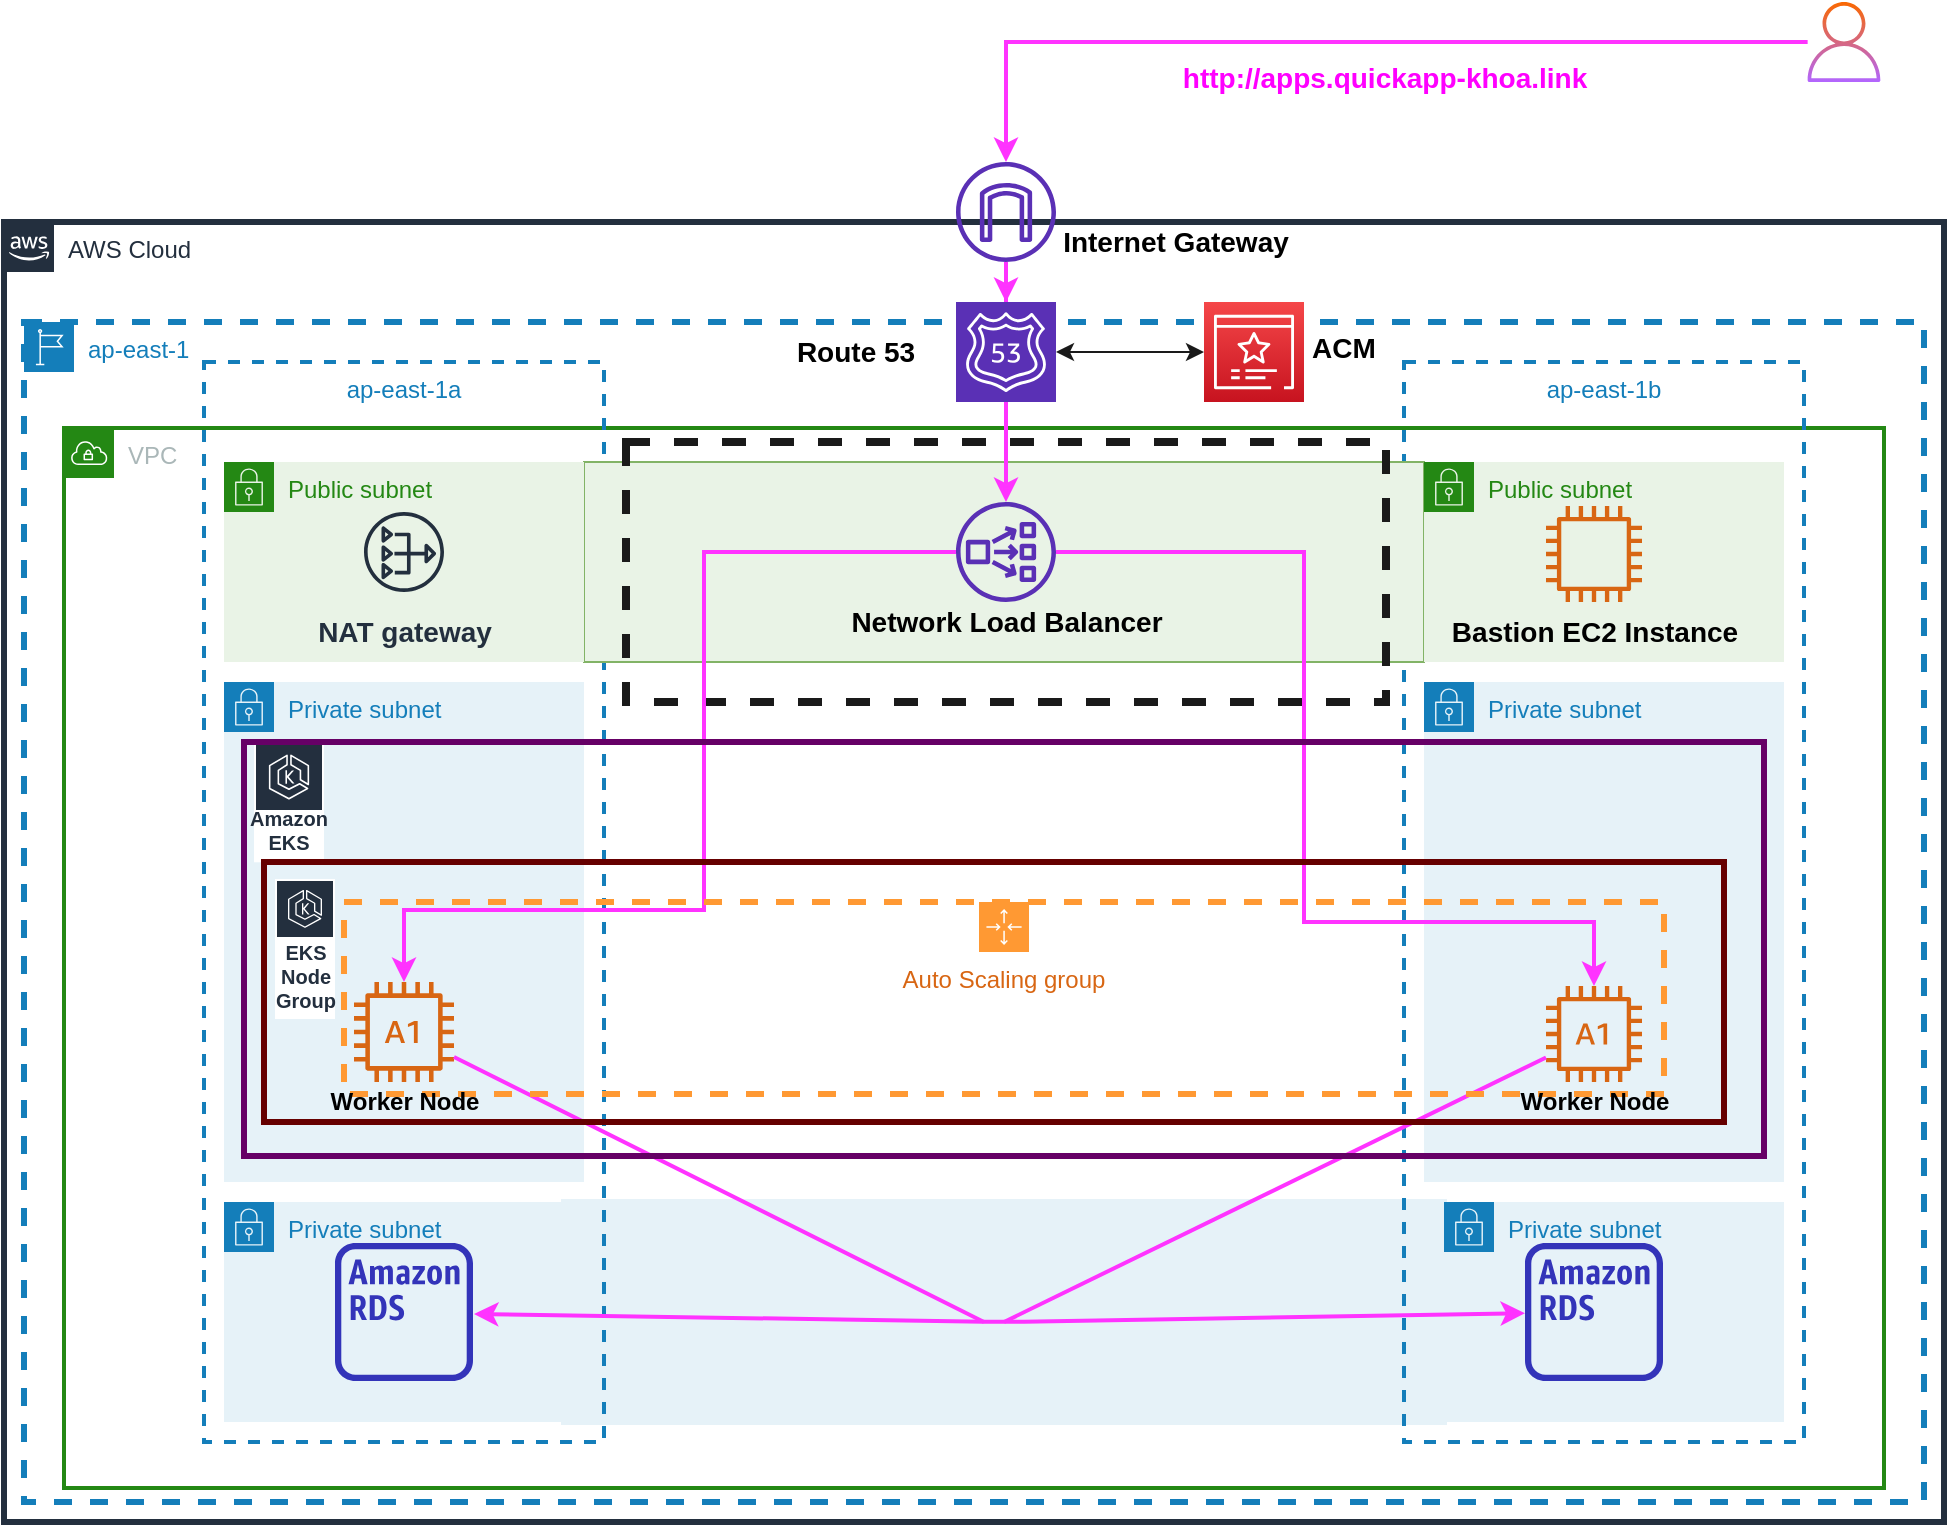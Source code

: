 <mxfile version="14.9.2" type="github">
  <diagram id="Ht1M8jgEwFfnCIfOTk4-" name="Page-1">
    <mxGraphModel dx="1404" dy="772" grid="1" gridSize="10" guides="1" tooltips="1" connect="1" arrows="1" fold="1" page="1" pageScale="1" pageWidth="1169" pageHeight="827" math="0" shadow="0">
      <root>
        <mxCell id="0" />
        <mxCell id="1" parent="0" />
        <mxCell id="UfyhE19yr39kbx-DML4g-71" value="" style="rounded=0;whiteSpace=wrap;html=1;shadow=0;glass=0;sketch=0;strokeWidth=3;gradientColor=none;strokeColor=#E6F2F8;fillColor=#E6F2F8;" vertex="1" parent="1">
          <mxGeometry x="370" y="610" width="440" height="110" as="geometry" />
        </mxCell>
        <mxCell id="UfyhE19yr39kbx-DML4g-66" value="ap-east-1" style="points=[[0,0],[0.25,0],[0.5,0],[0.75,0],[1,0],[1,0.25],[1,0.5],[1,0.75],[1,1],[0.75,1],[0.5,1],[0.25,1],[0,1],[0,0.75],[0,0.5],[0,0.25]];outlineConnect=0;gradientColor=none;html=1;whiteSpace=wrap;fontSize=12;fontStyle=0;shape=mxgraph.aws4.group;grIcon=mxgraph.aws4.group_region;strokeColor=#147EBA;fillColor=none;verticalAlign=top;align=left;spacingLeft=30;fontColor=#147EBA;dashed=1;rounded=0;shadow=0;glass=0;sketch=0;strokeWidth=3;" vertex="1" parent="1">
          <mxGeometry x="100" y="170" width="950" height="590" as="geometry" />
        </mxCell>
        <mxCell id="UEzPUAAOIrF-is8g5C7q-74" value="AWS Cloud" style="points=[[0,0],[0.25,0],[0.5,0],[0.75,0],[1,0],[1,0.25],[1,0.5],[1,0.75],[1,1],[0.75,1],[0.5,1],[0.25,1],[0,1],[0,0.75],[0,0.5],[0,0.25]];outlineConnect=0;gradientColor=none;html=1;whiteSpace=wrap;fontSize=12;fontStyle=0;shape=mxgraph.aws4.group;grIcon=mxgraph.aws4.group_aws_cloud_alt;strokeColor=#232F3E;fillColor=none;verticalAlign=top;align=left;spacingLeft=30;fontColor=#232F3E;dashed=0;labelBackgroundColor=#ffffff;strokeWidth=3;" parent="1" vertex="1">
          <mxGeometry x="90" y="120" width="970" height="650" as="geometry" />
        </mxCell>
        <mxCell id="UfyhE19yr39kbx-DML4g-21" value="VPC" style="points=[[0,0],[0.25,0],[0.5,0],[0.75,0],[1,0],[1,0.25],[1,0.5],[1,0.75],[1,1],[0.75,1],[0.5,1],[0.25,1],[0,1],[0,0.75],[0,0.5],[0,0.25]];outlineConnect=0;gradientColor=none;html=1;whiteSpace=wrap;fontSize=12;fontStyle=0;shape=mxgraph.aws4.group;grIcon=mxgraph.aws4.group_vpc;strokeColor=#248814;fillColor=none;verticalAlign=top;align=left;spacingLeft=30;fontColor=#AAB7B8;dashed=0;rounded=0;strokeWidth=2;" vertex="1" parent="1">
          <mxGeometry x="120" y="223" width="910" height="530" as="geometry" />
        </mxCell>
        <mxCell id="UfyhE19yr39kbx-DML4g-22" value="ap-east-1a" style="fillColor=none;strokeColor=#147EBA;dashed=1;verticalAlign=top;fontStyle=0;fontColor=#147EBA;rounded=0;strokeWidth=2;" vertex="1" parent="1">
          <mxGeometry x="190" y="190" width="200" height="540" as="geometry" />
        </mxCell>
        <mxCell id="UfyhE19yr39kbx-DML4g-23" value="ap-east-1b" style="fillColor=none;strokeColor=#147EBA;dashed=1;verticalAlign=top;fontStyle=0;fontColor=#147EBA;rounded=0;strokeWidth=2;" vertex="1" parent="1">
          <mxGeometry x="790" y="190" width="200" height="540" as="geometry" />
        </mxCell>
        <mxCell id="UfyhE19yr39kbx-DML4g-39" value="Private subnet" style="points=[[0,0],[0.25,0],[0.5,0],[0.75,0],[1,0],[1,0.25],[1,0.5],[1,0.75],[1,1],[0.75,1],[0.5,1],[0.25,1],[0,1],[0,0.75],[0,0.5],[0,0.25]];outlineConnect=0;gradientColor=none;html=1;whiteSpace=wrap;fontSize=12;fontStyle=0;shape=mxgraph.aws4.group;grIcon=mxgraph.aws4.group_security_group;grStroke=0;strokeColor=#147EBA;verticalAlign=top;align=left;spacingLeft=30;fontColor=#147EBA;dashed=0;rounded=0;shadow=0;glass=0;sketch=0;fillColor=#E6F2F8;" vertex="1" parent="1">
          <mxGeometry x="200" y="610" width="170" height="110" as="geometry" />
        </mxCell>
        <mxCell id="UfyhE19yr39kbx-DML4g-25" value="Private subnet" style="points=[[0,0],[0.25,0],[0.5,0],[0.75,0],[1,0],[1,0.25],[1,0.5],[1,0.75],[1,1],[0.75,1],[0.5,1],[0.25,1],[0,1],[0,0.75],[0,0.5],[0,0.25]];outlineConnect=0;gradientColor=none;html=1;whiteSpace=wrap;fontSize=12;fontStyle=0;shape=mxgraph.aws4.group;grIcon=mxgraph.aws4.group_security_group;grStroke=0;strokeColor=#147EBA;fillColor=#E6F2F8;verticalAlign=top;align=left;spacingLeft=30;fontColor=#147EBA;dashed=0;rounded=0;" vertex="1" parent="1">
          <mxGeometry x="200" y="350" width="180" height="250" as="geometry" />
        </mxCell>
        <mxCell id="UfyhE19yr39kbx-DML4g-26" value="Private subnet" style="points=[[0,0],[0.25,0],[0.5,0],[0.75,0],[1,0],[1,0.25],[1,0.5],[1,0.75],[1,1],[0.75,1],[0.5,1],[0.25,1],[0,1],[0,0.75],[0,0.5],[0,0.25]];outlineConnect=0;gradientColor=none;html=1;whiteSpace=wrap;fontSize=12;fontStyle=0;shape=mxgraph.aws4.group;grIcon=mxgraph.aws4.group_security_group;grStroke=0;strokeColor=#147EBA;fillColor=#E6F2F8;verticalAlign=top;align=left;spacingLeft=30;fontColor=#147EBA;dashed=0;rounded=0;" vertex="1" parent="1">
          <mxGeometry x="800" y="350" width="180" height="250" as="geometry" />
        </mxCell>
        <mxCell id="UfyhE19yr39kbx-DML4g-29" value="" style="rounded=0;strokeColor=#82b366;strokeWidth=1;glass=0;sketch=0;shadow=0;whiteSpace=wrap;labelBackgroundColor=none;labelBorderColor=none;fillColor=#E9F3E6;" vertex="1" parent="1">
          <mxGeometry x="380" y="240" width="420" height="100" as="geometry" />
        </mxCell>
        <mxCell id="UEzPUAAOIrF-is8g5C7q-90" value="" style="edgeStyle=orthogonalEdgeStyle;rounded=0;orthogonalLoop=1;jettySize=auto;html=1;endArrow=open;endFill=0;strokeWidth=2;" parent="1" source="UEzPUAAOIrF-is8g5C7q-79" edge="1">
          <mxGeometry relative="1" as="geometry">
            <mxPoint x="480" y="349" as="targetPoint" />
          </mxGeometry>
        </mxCell>
        <mxCell id="UEzPUAAOIrF-is8g5C7q-91" value="" style="edgeStyle=orthogonalEdgeStyle;rounded=0;orthogonalLoop=1;jettySize=auto;html=1;endArrow=open;endFill=0;strokeWidth=2;" parent="1" source="UEzPUAAOIrF-is8g5C7q-80" edge="1">
          <mxGeometry relative="1" as="geometry">
            <mxPoint x="600" y="349" as="targetPoint" />
          </mxGeometry>
        </mxCell>
        <mxCell id="UEzPUAAOIrF-is8g5C7q-96" style="edgeStyle=orthogonalEdgeStyle;rounded=0;orthogonalLoop=1;jettySize=auto;html=1;endArrow=open;endFill=0;strokeWidth=2;startArrow=open;startFill=0;" parent="1" target="UEzPUAAOIrF-is8g5C7q-86" edge="1">
          <mxGeometry relative="1" as="geometry">
            <Array as="points">
              <mxPoint x="638" y="560" />
              <mxPoint x="528" y="560" />
            </Array>
            <mxPoint x="638" y="528" as="sourcePoint" />
          </mxGeometry>
        </mxCell>
        <mxCell id="UEzPUAAOIrF-is8g5C7q-97" style="edgeStyle=orthogonalEdgeStyle;rounded=0;orthogonalLoop=1;jettySize=auto;html=1;endArrow=open;endFill=0;strokeWidth=2;startArrow=open;startFill=0;" parent="1" target="UEzPUAAOIrF-is8g5C7q-87" edge="1">
          <mxGeometry relative="1" as="geometry">
            <Array as="points">
              <mxPoint x="684" y="560" />
              <mxPoint x="859" y="560" />
            </Array>
            <mxPoint x="638" y="528" as="sourcePoint" />
          </mxGeometry>
        </mxCell>
        <mxCell id="UfyhE19yr39kbx-DML4g-10" style="edgeStyle=orthogonalEdgeStyle;rounded=0;orthogonalLoop=1;jettySize=auto;html=1;strokeWidth=2;strokeColor=#FF33FF;" edge="1" parent="1" source="UfyhE19yr39kbx-DML4g-1" target="UfyhE19yr39kbx-DML4g-9">
          <mxGeometry relative="1" as="geometry" />
        </mxCell>
        <mxCell id="UfyhE19yr39kbx-DML4g-1" value="" style="outlineConnect=0;fontColor=#232F3E;gradientColor=none;fillColor=#5A30B5;strokeColor=none;dashed=0;verticalLabelPosition=bottom;verticalAlign=top;align=center;html=1;fontSize=12;fontStyle=0;aspect=fixed;pointerEvents=1;shape=mxgraph.aws4.internet_gateway;" vertex="1" parent="1">
          <mxGeometry x="566" y="90" width="50" height="50" as="geometry" />
        </mxCell>
        <mxCell id="UfyhE19yr39kbx-DML4g-6" style="edgeStyle=orthogonalEdgeStyle;rounded=0;orthogonalLoop=1;jettySize=auto;html=1;strokeWidth=2;strokeColor=#FF33FF;" edge="1" parent="1" source="UfyhE19yr39kbx-DML4g-4" target="UfyhE19yr39kbx-DML4g-1">
          <mxGeometry relative="1" as="geometry" />
        </mxCell>
        <mxCell id="UfyhE19yr39kbx-DML4g-4" value="" style="outlineConnect=0;dashed=0;verticalLabelPosition=bottom;verticalAlign=top;align=center;html=1;fontSize=12;fontStyle=0;aspect=fixed;pointerEvents=1;shape=mxgraph.aws4.user;fillColor=#fa6800;strokeColor=#C73500;fontColor=#000000;gradientColor=#B266FF;" vertex="1" parent="1">
          <mxGeometry x="990" y="10" width="40" height="40" as="geometry" />
        </mxCell>
        <mxCell id="UfyhE19yr39kbx-DML4g-7" value="&lt;font color=&quot;#ff00ff&quot; size=&quot;1&quot;&gt;&lt;b style=&quot;font-size: 14px&quot;&gt;http://apps.quickapp-khoa.link&lt;/b&gt;&lt;/font&gt;" style="text;html=1;align=center;verticalAlign=middle;resizable=0;points=[];autosize=1;rounded=1;" vertex="1" parent="1">
          <mxGeometry x="670" y="38" width="220" height="20" as="geometry" />
        </mxCell>
        <mxCell id="UfyhE19yr39kbx-DML4g-14" style="edgeStyle=orthogonalEdgeStyle;rounded=0;orthogonalLoop=1;jettySize=auto;html=1;strokeWidth=2;exitX=0.5;exitY=1;exitDx=0;exitDy=0;exitPerimeter=0;strokeColor=#FF33FF;" edge="1" parent="1" source="UfyhE19yr39kbx-DML4g-9" target="UfyhE19yr39kbx-DML4g-13">
          <mxGeometry relative="1" as="geometry">
            <mxPoint x="591" y="230" as="sourcePoint" />
          </mxGeometry>
        </mxCell>
        <mxCell id="UfyhE19yr39kbx-DML4g-9" value="" style="points=[[0,0,0],[0.25,0,0],[0.5,0,0],[0.75,0,0],[1,0,0],[0,1,0],[0.25,1,0],[0.5,1,0],[0.75,1,0],[1,1,0],[0,0.25,0],[0,0.5,0],[0,0.75,0],[1,0.25,0],[1,0.5,0],[1,0.75,0]];outlineConnect=0;fontColor=#232F3E;gradientDirection=north;fillColor=#5A30B5;strokeColor=#ffffff;dashed=0;verticalLabelPosition=bottom;verticalAlign=top;align=center;html=1;fontSize=12;fontStyle=0;aspect=fixed;shape=mxgraph.aws4.resourceIcon;resIcon=mxgraph.aws4.route_53;rounded=1;" vertex="1" parent="1">
          <mxGeometry x="566" y="160" width="50" height="50" as="geometry" />
        </mxCell>
        <mxCell id="UfyhE19yr39kbx-DML4g-12" value="" style="rounded=0;whiteSpace=wrap;html=1;dashed=1;strokeColor=#1A1A1A;strokeWidth=4;fillColor=none;gradientColor=none;" vertex="1" parent="1">
          <mxGeometry x="401" y="230" width="380" height="130" as="geometry" />
        </mxCell>
        <mxCell id="UfyhE19yr39kbx-DML4g-33" style="edgeStyle=orthogonalEdgeStyle;rounded=0;orthogonalLoop=1;jettySize=auto;html=1;fontColor=#000000;strokeWidth=2;strokeColor=#FF33FF;" edge="1" parent="1" source="UfyhE19yr39kbx-DML4g-13" target="UfyhE19yr39kbx-DML4g-31">
          <mxGeometry relative="1" as="geometry">
            <Array as="points">
              <mxPoint x="440" y="285" />
              <mxPoint x="440" y="464" />
            </Array>
          </mxGeometry>
        </mxCell>
        <mxCell id="UfyhE19yr39kbx-DML4g-34" style="edgeStyle=orthogonalEdgeStyle;rounded=0;orthogonalLoop=1;jettySize=auto;html=1;fontColor=#000000;strokeWidth=2;strokeColor=#FF33FF;" edge="1" parent="1" source="UfyhE19yr39kbx-DML4g-13" target="UfyhE19yr39kbx-DML4g-32">
          <mxGeometry relative="1" as="geometry">
            <Array as="points">
              <mxPoint x="740" y="285" />
              <mxPoint x="740" y="470" />
            </Array>
          </mxGeometry>
        </mxCell>
        <mxCell id="UfyhE19yr39kbx-DML4g-13" value="" style="outlineConnect=0;fontColor=#232F3E;gradientColor=none;fillColor=#5A30B5;strokeColor=none;dashed=0;verticalLabelPosition=bottom;verticalAlign=top;align=center;html=1;fontSize=12;fontStyle=0;aspect=fixed;pointerEvents=1;shape=mxgraph.aws4.network_load_balancer;rounded=0;" vertex="1" parent="1">
          <mxGeometry x="566" y="260" width="50" height="50" as="geometry" />
        </mxCell>
        <mxCell id="UfyhE19yr39kbx-DML4g-27" value="Public subnet" style="points=[[0,0],[0.25,0],[0.5,0],[0.75,0],[1,0],[1,0.25],[1,0.5],[1,0.75],[1,1],[0.75,1],[0.5,1],[0.25,1],[0,1],[0,0.75],[0,0.5],[0,0.25]];outlineConnect=0;gradientColor=none;html=1;whiteSpace=wrap;fontSize=12;fontStyle=0;shape=mxgraph.aws4.group;grIcon=mxgraph.aws4.group_security_group;grStroke=0;strokeColor=#248814;fillColor=#E9F3E6;verticalAlign=top;align=left;spacingLeft=30;fontColor=#248814;dashed=0;rounded=0;" vertex="1" parent="1">
          <mxGeometry x="200" y="240" width="180" height="100" as="geometry" />
        </mxCell>
        <mxCell id="UfyhE19yr39kbx-DML4g-28" value="Public subnet" style="points=[[0,0],[0.25,0],[0.5,0],[0.75,0],[1,0],[1,0.25],[1,0.5],[1,0.75],[1,1],[0.75,1],[0.5,1],[0.25,1],[0,1],[0,0.75],[0,0.5],[0,0.25]];outlineConnect=0;gradientColor=none;html=1;whiteSpace=wrap;fontSize=12;fontStyle=0;shape=mxgraph.aws4.group;grIcon=mxgraph.aws4.group_security_group;grStroke=0;strokeColor=#248814;fillColor=#E9F3E6;verticalAlign=top;align=left;spacingLeft=30;fontColor=#248814;dashed=0;rounded=0;" vertex="1" parent="1">
          <mxGeometry x="800" y="240" width="180" height="100" as="geometry" />
        </mxCell>
        <mxCell id="UfyhE19yr39kbx-DML4g-31" value="" style="outlineConnect=0;fontColor=#232F3E;gradientColor=none;fillColor=#D86613;strokeColor=none;dashed=0;verticalLabelPosition=bottom;verticalAlign=top;align=center;html=1;fontSize=12;fontStyle=0;aspect=fixed;pointerEvents=1;shape=mxgraph.aws4.a1_instance;rounded=0;shadow=0;glass=0;sketch=0;" vertex="1" parent="1">
          <mxGeometry x="265" y="500" width="50" height="50" as="geometry" />
        </mxCell>
        <mxCell id="UfyhE19yr39kbx-DML4g-32" value="" style="outlineConnect=0;fontColor=#232F3E;gradientColor=none;fillColor=#D86613;strokeColor=none;dashed=0;verticalLabelPosition=bottom;verticalAlign=top;align=center;html=1;fontSize=12;fontStyle=0;aspect=fixed;pointerEvents=1;shape=mxgraph.aws4.a1_instance;rounded=0;shadow=0;glass=0;sketch=0;" vertex="1" parent="1">
          <mxGeometry x="861" y="502" width="48" height="48" as="geometry" />
        </mxCell>
        <mxCell id="UfyhE19yr39kbx-DML4g-38" value="Amazon EKS" style="outlineConnect=0;fontColor=#232F3E;gradientColor=none;strokeColor=#ffffff;fillColor=#232F3E;dashed=0;verticalLabelPosition=middle;verticalAlign=bottom;align=center;html=1;whiteSpace=wrap;fontSize=10;fontStyle=1;spacing=3;shape=mxgraph.aws4.productIcon;prIcon=mxgraph.aws4.eks;rounded=0;shadow=0;glass=0;sketch=0;" vertex="1" parent="1">
          <mxGeometry x="215" y="380" width="35" height="60.12" as="geometry" />
        </mxCell>
        <mxCell id="UfyhE19yr39kbx-DML4g-40" value="Private subnet" style="points=[[0,0],[0.25,0],[0.5,0],[0.75,0],[1,0],[1,0.25],[1,0.5],[1,0.75],[1,1],[0.75,1],[0.5,1],[0.25,1],[0,1],[0,0.75],[0,0.5],[0,0.25]];outlineConnect=0;gradientColor=none;html=1;whiteSpace=wrap;fontSize=12;fontStyle=0;shape=mxgraph.aws4.group;grIcon=mxgraph.aws4.group_security_group;grStroke=0;strokeColor=#147EBA;fillColor=#E6F2F8;verticalAlign=top;align=left;spacingLeft=30;fontColor=#147EBA;dashed=0;rounded=0;shadow=0;glass=0;sketch=0;" vertex="1" parent="1">
          <mxGeometry x="810" y="610" width="170" height="110" as="geometry" />
        </mxCell>
        <mxCell id="UfyhE19yr39kbx-DML4g-44" value="" style="outlineConnect=0;fontColor=#232F3E;gradientColor=none;fillColor=#3334B9;strokeColor=none;dashed=0;verticalLabelPosition=bottom;verticalAlign=top;align=center;html=1;fontSize=12;fontStyle=0;aspect=fixed;pointerEvents=1;shape=mxgraph.aws4.rds_instance_alt;rounded=0;shadow=0;glass=0;sketch=0;" vertex="1" parent="1">
          <mxGeometry x="255.5" y="630.5" width="69" height="69" as="geometry" />
        </mxCell>
        <mxCell id="UfyhE19yr39kbx-DML4g-45" value="" style="outlineConnect=0;fontColor=#232F3E;gradientColor=none;fillColor=#3334B9;strokeColor=none;dashed=0;verticalLabelPosition=bottom;verticalAlign=top;align=center;html=1;fontSize=12;fontStyle=0;aspect=fixed;pointerEvents=1;shape=mxgraph.aws4.rds_instance_alt;rounded=0;shadow=0;glass=0;sketch=0;" vertex="1" parent="1">
          <mxGeometry x="850.5" y="630.5" width="69" height="69" as="geometry" />
        </mxCell>
        <mxCell id="UfyhE19yr39kbx-DML4g-50" value="" style="endArrow=none;html=1;fontColor=#000000;strokeColor=#FF33FF;strokeWidth=2;" edge="1" parent="1" source="UfyhE19yr39kbx-DML4g-31">
          <mxGeometry width="50" height="50" relative="1" as="geometry">
            <mxPoint x="470" y="660" as="sourcePoint" />
            <mxPoint x="580" y="670" as="targetPoint" />
          </mxGeometry>
        </mxCell>
        <mxCell id="UfyhE19yr39kbx-DML4g-51" value="" style="endArrow=none;html=1;fontColor=#000000;strokeColor=#FF33FF;strokeWidth=2;" edge="1" parent="1" target="UfyhE19yr39kbx-DML4g-32">
          <mxGeometry width="50" height="50" relative="1" as="geometry">
            <mxPoint x="590" y="670" as="sourcePoint" />
            <mxPoint x="650" y="589" as="targetPoint" />
          </mxGeometry>
        </mxCell>
        <mxCell id="UfyhE19yr39kbx-DML4g-52" value="" style="endArrow=classic;startArrow=classic;html=1;fontColor=#000000;strokeColor=#FF33FF;strokeWidth=2;" edge="1" parent="1" target="UfyhE19yr39kbx-DML4g-45">
          <mxGeometry width="50" height="50" relative="1" as="geometry">
            <mxPoint x="325" y="666" as="sourcePoint" />
            <mxPoint x="616" y="658" as="targetPoint" />
            <Array as="points">
              <mxPoint x="590" y="670" />
            </Array>
          </mxGeometry>
        </mxCell>
        <mxCell id="UfyhE19yr39kbx-DML4g-53" value="&lt;b&gt;&lt;font style=&quot;font-size: 14px&quot;&gt;Internet Gateway&lt;/font&gt;&lt;/b&gt;" style="text;html=1;strokeColor=none;fillColor=none;align=center;verticalAlign=middle;whiteSpace=wrap;rounded=0;shadow=0;glass=0;sketch=0;" vertex="1" parent="1">
          <mxGeometry x="616" y="120" width="120" height="20" as="geometry" />
        </mxCell>
        <mxCell id="UfyhE19yr39kbx-DML4g-54" value="&lt;b&gt;&lt;font style=&quot;font-size: 14px&quot;&gt;Route 53&lt;/font&gt;&lt;/b&gt;" style="text;html=1;strokeColor=none;fillColor=none;align=center;verticalAlign=middle;whiteSpace=wrap;rounded=0;shadow=0;glass=0;sketch=0;" vertex="1" parent="1">
          <mxGeometry x="456" y="175" width="120" height="20" as="geometry" />
        </mxCell>
        <mxCell id="UfyhE19yr39kbx-DML4g-55" value="&lt;b&gt;&lt;font style=&quot;font-size: 14px&quot;&gt;Network Load Balancer&lt;/font&gt;&lt;/b&gt;" style="text;html=1;strokeColor=none;fillColor=none;align=center;verticalAlign=middle;whiteSpace=wrap;rounded=0;shadow=0;glass=0;sketch=0;" vertex="1" parent="1">
          <mxGeometry x="506.5" y="310" width="169" height="20" as="geometry" />
        </mxCell>
        <mxCell id="UfyhE19yr39kbx-DML4g-56" value="&lt;b&gt;&lt;font style=&quot;font-size: 14px&quot;&gt;NAT gateway&lt;/font&gt;&lt;/b&gt;" style="outlineConnect=0;fontColor=#232F3E;gradientColor=none;strokeColor=#232F3E;dashed=0;verticalLabelPosition=bottom;verticalAlign=top;align=center;html=1;fontSize=12;fontStyle=0;aspect=fixed;shape=mxgraph.aws4.resourceIcon;resIcon=mxgraph.aws4.nat_gateway;rounded=0;shadow=0;glass=0;sketch=0;fillColor=none;" vertex="1" parent="1">
          <mxGeometry x="265" y="260" width="50" height="50" as="geometry" />
        </mxCell>
        <mxCell id="UfyhE19yr39kbx-DML4g-59" value="" style="outlineConnect=0;fontColor=#232F3E;gradientColor=none;fillColor=#D86613;strokeColor=none;dashed=0;verticalLabelPosition=bottom;verticalAlign=top;align=center;html=1;fontSize=12;fontStyle=0;aspect=fixed;pointerEvents=1;shape=mxgraph.aws4.instance2;rounded=0;shadow=0;glass=0;sketch=0;" vertex="1" parent="1">
          <mxGeometry x="861" y="262" width="48" height="48" as="geometry" />
        </mxCell>
        <mxCell id="UfyhE19yr39kbx-DML4g-60" value="&lt;span style=&quot;font-size: 14px&quot;&gt;&lt;b&gt;Bastion EC2 Instance&lt;/b&gt;&lt;/span&gt;" style="text;html=1;strokeColor=none;fillColor=none;align=center;verticalAlign=middle;whiteSpace=wrap;rounded=0;shadow=0;glass=0;sketch=0;" vertex="1" parent="1">
          <mxGeometry x="807.5" y="310" width="155" height="30" as="geometry" />
        </mxCell>
        <mxCell id="UfyhE19yr39kbx-DML4g-36" value="&lt;font style=&quot;font-size: 12px&quot;&gt;Auto Scaling group&lt;/font&gt;" style="points=[[0,0],[0.25,0],[0.5,0],[0.75,0],[1,0],[1,0.25],[1,0.5],[1,0.75],[1,1],[0.75,1],[0.5,1],[0.25,1],[0,1],[0,0.75],[0,0.5],[0,0.25]];outlineConnect=0;gradientColor=none;html=1;whiteSpace=wrap;fontSize=12;fontStyle=0;shape=mxgraph.aws4.groupCenter;grIcon=mxgraph.aws4.group_auto_scaling_group;grStroke=1;fillColor=none;verticalAlign=top;align=center;fontColor=#D86613;dashed=1;spacingTop=25;rounded=0;shadow=0;glass=0;sketch=0;strokeColor=#FF9933;strokeWidth=3;" vertex="1" parent="1">
          <mxGeometry x="260" y="460" width="660" height="96" as="geometry" />
        </mxCell>
        <mxCell id="UfyhE19yr39kbx-DML4g-64" value="&lt;b&gt;Worker Node&lt;/b&gt;" style="text;html=1;strokeColor=none;fillColor=none;align=center;verticalAlign=middle;whiteSpace=wrap;rounded=0;shadow=0;glass=0;sketch=0;" vertex="1" parent="1">
          <mxGeometry x="232.5" y="550" width="115" height="20" as="geometry" />
        </mxCell>
        <mxCell id="UfyhE19yr39kbx-DML4g-65" value="&lt;b&gt;Worker Node&lt;/b&gt;" style="text;html=1;strokeColor=none;fillColor=none;align=center;verticalAlign=middle;whiteSpace=wrap;rounded=0;shadow=0;glass=0;sketch=0;" vertex="1" parent="1">
          <mxGeometry x="827.5" y="550" width="115" height="20" as="geometry" />
        </mxCell>
        <mxCell id="UfyhE19yr39kbx-DML4g-67" value="" style="points=[[0,0,0],[0.25,0,0],[0.5,0,0],[0.75,0,0],[1,0,0],[0,1,0],[0.25,1,0],[0.5,1,0],[0.75,1,0],[1,1,0],[0,0.25,0],[0,0.5,0],[0,0.75,0],[1,0.25,0],[1,0.5,0],[1,0.75,0]];outlineConnect=0;fontColor=#232F3E;gradientColor=#F54749;gradientDirection=north;fillColor=#C7131F;strokeColor=#ffffff;dashed=0;verticalLabelPosition=bottom;verticalAlign=top;align=center;html=1;fontSize=12;fontStyle=0;aspect=fixed;shape=mxgraph.aws4.resourceIcon;resIcon=mxgraph.aws4.certificate_manager_3;rounded=0;shadow=0;glass=0;sketch=0;" vertex="1" parent="1">
          <mxGeometry x="690" y="160" width="50" height="50" as="geometry" />
        </mxCell>
        <mxCell id="UfyhE19yr39kbx-DML4g-68" value="" style="endArrow=classic;startArrow=classic;html=1;fontColor=#000000;strokeWidth=1;exitX=1;exitY=0.5;exitDx=0;exitDy=0;exitPerimeter=0;entryX=0;entryY=0.5;entryDx=0;entryDy=0;entryPerimeter=0;strokeColor=#1A1A1A;" edge="1" parent="1" source="UfyhE19yr39kbx-DML4g-9" target="UfyhE19yr39kbx-DML4g-67">
          <mxGeometry width="50" height="50" relative="1" as="geometry">
            <mxPoint x="640" y="240" as="sourcePoint" />
            <mxPoint x="690" y="190" as="targetPoint" />
          </mxGeometry>
        </mxCell>
        <mxCell id="UfyhE19yr39kbx-DML4g-69" value="&lt;b&gt;&lt;font style=&quot;font-size: 14px&quot;&gt;ACM&lt;/font&gt;&lt;/b&gt;" style="text;html=1;strokeColor=none;fillColor=none;align=center;verticalAlign=middle;whiteSpace=wrap;rounded=0;shadow=0;glass=0;sketch=0;" vertex="1" parent="1">
          <mxGeometry x="700" y="170" width="120" height="25" as="geometry" />
        </mxCell>
        <mxCell id="UfyhE19yr39kbx-DML4g-70" value="EKS Node Group" style="outlineConnect=0;fontColor=#232F3E;gradientColor=none;strokeColor=#ffffff;fillColor=#232F3E;dashed=0;verticalLabelPosition=middle;verticalAlign=bottom;align=center;html=1;whiteSpace=wrap;fontSize=10;fontStyle=1;spacing=3;shape=mxgraph.aws4.productIcon;prIcon=mxgraph.aws4.eks;rounded=0;shadow=0;glass=0;sketch=0;" vertex="1" parent="1">
          <mxGeometry x="225.5" y="448.44" width="30" height="70.12" as="geometry" />
        </mxCell>
        <mxCell id="UfyhE19yr39kbx-DML4g-62" value="" style="rounded=0;whiteSpace=wrap;html=1;shadow=0;glass=0;sketch=0;strokeWidth=3;fillColor=none;strokeColor=#660000;" vertex="1" parent="1">
          <mxGeometry x="220" y="440" width="730" height="130" as="geometry" />
        </mxCell>
        <mxCell id="UfyhE19yr39kbx-DML4g-37" value="" style="rounded=0;whiteSpace=wrap;html=1;shadow=0;glass=0;sketch=0;strokeWidth=3;fillColor=none;strokeColor=#660066;" vertex="1" parent="1">
          <mxGeometry x="210" y="380" width="760" height="207" as="geometry" />
        </mxCell>
      </root>
    </mxGraphModel>
  </diagram>
</mxfile>
